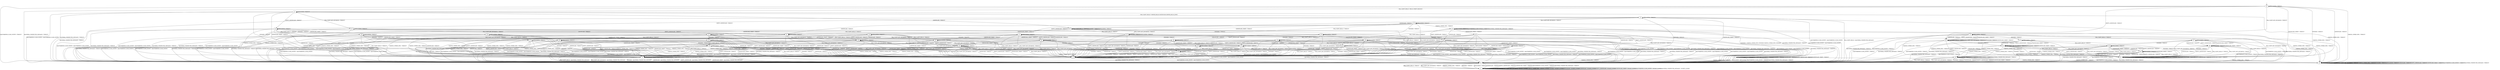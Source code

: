 digraph h12 {
s0 [label="s0"];
s1 [label="s1"];
s2 [label="s2"];
s6 [label="s6"];
s8 [label="s8"];
s11 [label="s11"];
s26 [label="s26"];
s3 [label="s3"];
s4 [label="s4"];
s7 [label="s7"];
s9 [label="s9"];
s10 [label="s10"];
s12 [label="s12"];
s20 [label="s20"];
s27 [label="s27"];
s32 [label="s32"];
s41 [label="s41"];
s5 [label="s5"];
s13 [label="s13"];
s16 [label="s16"];
s17 [label="s17"];
s18 [label="s18"];
s21 [label="s21"];
s23 [label="s23"];
s25 [label="s25"];
s30 [label="s30"];
s33 [label="s33"];
s34 [label="s34"];
s42 [label="s42"];
s14 [label="s14"];
s19 [label="s19"];
s22 [label="s22"];
s24 [label="s24"];
s36 [label="s36"];
s37 [label="s37"];
s39 [label="s39"];
s43 [label="s43"];
s44 [label="s44"];
s46 [label="s46"];
s15 [label="s15"];
s28 [label="s28"];
s29 [label="s29"];
s35 [label="s35"];
s38 [label="s38"];
s40 [label="s40"];
s45 [label="s45"];
s47 [label="s47"];
s49 [label="s49"];
s31 [label="s31"];
s48 [label="s48"];
s0 -> s1 [label="RSA_CLIENT_HELLO / HELLO_VERIFY_REQUEST"];
s0 -> s2 [label="RSA_CLIENT_KEY_EXCHANGE / TIMEOUT"];
s0 -> s8 [label="CHANGE_CIPHER_SPEC / TIMEOUT"];
s0 -> s11 [label="FINISHED / TIMEOUT"];
s0 -> s0 [label="APPLICATION / TIMEOUT"];
s0 -> s11 [label="CERTIFICATE / TIMEOUT"];
s0 -> s26 [label="EMPTY_CERTIFICATE / TIMEOUT"];
s0 -> s11 [label="CERTIFICATE_VERIFY / TIMEOUT"];
s0 -> s6 [label="Alert(WARNING,CLOSE_NOTIFY) / TIMEOUT"];
s0 -> s6 [label="Alert(FATAL,UNEXPECTED_MESSAGE) / TIMEOUT"];
s1 -> s3 [label="RSA_CLIENT_HELLO / SERVER_HELLO,CERTIFICATE,SERVER_HELLO_DONE"];
s1 -> s4 [label="RSA_CLIENT_KEY_EXCHANGE / TIMEOUT"];
s1 -> s8 [label="CHANGE_CIPHER_SPEC / TIMEOUT"];
s1 -> s9 [label="FINISHED / TIMEOUT"];
s1 -> s1 [label="APPLICATION / TIMEOUT"];
s1 -> s20 [label="CERTIFICATE / TIMEOUT"];
s1 -> s12 [label="EMPTY_CERTIFICATE / TIMEOUT"];
s1 -> s9 [label="CERTIFICATE_VERIFY / TIMEOUT"];
s1 -> s6 [label="Alert(WARNING,CLOSE_NOTIFY) / Alert(WARNING,CLOSE_NOTIFY)"];
s1 -> s6 [label="Alert(FATAL,UNEXPECTED_MESSAGE) / TIMEOUT"];
s2 -> s27 [label="RSA_CLIENT_HELLO / TIMEOUT"];
s2 -> s11 [label="RSA_CLIENT_KEY_EXCHANGE / TIMEOUT"];
s2 -> s10 [label="CHANGE_CIPHER_SPEC / TIMEOUT"];
s2 -> s32 [label="FINISHED / TIMEOUT"];
s2 -> s2 [label="APPLICATION / TIMEOUT"];
s2 -> s26 [label="CERTIFICATE / TIMEOUT"];
s2 -> s26 [label="EMPTY_CERTIFICATE / TIMEOUT"];
s2 -> s26 [label="CERTIFICATE_VERIFY / TIMEOUT"];
s2 -> s6 [label="Alert(WARNING,CLOSE_NOTIFY) / TIMEOUT"];
s2 -> s6 [label="Alert(FATAL,UNEXPECTED_MESSAGE) / TIMEOUT"];
s6 -> s7 [label="RSA_CLIENT_HELLO / TIMEOUT"];
s6 -> s7 [label="RSA_CLIENT_KEY_EXCHANGE / TIMEOUT"];
s6 -> s7 [label="CHANGE_CIPHER_SPEC / TIMEOUT"];
s6 -> s7 [label="FINISHED / TIMEOUT"];
s6 -> s7 [label="APPLICATION / TIMEOUT"];
s6 -> s7 [label="CERTIFICATE / TIMEOUT"];
s6 -> s7 [label="EMPTY_CERTIFICATE / TIMEOUT"];
s6 -> s7 [label="CERTIFICATE_VERIFY / TIMEOUT"];
s6 -> s7 [label="Alert(WARNING,CLOSE_NOTIFY) / TIMEOUT"];
s6 -> s7 [label="Alert(FATAL,UNEXPECTED_MESSAGE) / TIMEOUT"];
s8 -> s8 [label="RSA_CLIENT_HELLO / TIMEOUT"];
s8 -> s8 [label="RSA_CLIENT_KEY_EXCHANGE / TIMEOUT"];
s8 -> s8 [label="CHANGE_CIPHER_SPEC / TIMEOUT"];
s8 -> s8 [label="FINISHED / TIMEOUT"];
s8 -> s8 [label="APPLICATION / TIMEOUT"];
s8 -> s8 [label="CERTIFICATE / TIMEOUT"];
s8 -> s8 [label="EMPTY_CERTIFICATE / TIMEOUT"];
s8 -> s8 [label="CERTIFICATE_VERIFY / TIMEOUT"];
s8 -> s8 [label="Alert(WARNING,CLOSE_NOTIFY) / TIMEOUT"];
s8 -> s8 [label="Alert(FATAL,UNEXPECTED_MESSAGE) / TIMEOUT"];
s11 -> s11 [label="RSA_CLIENT_HELLO / TIMEOUT"];
s11 -> s11 [label="RSA_CLIENT_KEY_EXCHANGE / TIMEOUT"];
s11 -> s8 [label="CHANGE_CIPHER_SPEC / TIMEOUT"];
s11 -> s11 [label="FINISHED / TIMEOUT"];
s11 -> s11 [label="APPLICATION / TIMEOUT"];
s11 -> s11 [label="CERTIFICATE / TIMEOUT"];
s11 -> s11 [label="EMPTY_CERTIFICATE / TIMEOUT"];
s11 -> s11 [label="CERTIFICATE_VERIFY / TIMEOUT"];
s11 -> s6 [label="Alert(WARNING,CLOSE_NOTIFY) / TIMEOUT"];
s11 -> s6 [label="Alert(FATAL,UNEXPECTED_MESSAGE) / TIMEOUT"];
s26 -> s26 [label="RSA_CLIENT_HELLO / TIMEOUT"];
s26 -> s26 [label="RSA_CLIENT_KEY_EXCHANGE / TIMEOUT"];
s26 -> s10 [label="CHANGE_CIPHER_SPEC / TIMEOUT"];
s26 -> s41 [label="FINISHED / TIMEOUT"];
s26 -> s26 [label="APPLICATION / TIMEOUT"];
s26 -> s11 [label="CERTIFICATE / TIMEOUT"];
s26 -> s11 [label="EMPTY_CERTIFICATE / TIMEOUT"];
s26 -> s26 [label="CERTIFICATE_VERIFY / TIMEOUT"];
s26 -> s6 [label="Alert(WARNING,CLOSE_NOTIFY) / TIMEOUT"];
s26 -> s6 [label="Alert(FATAL,UNEXPECTED_MESSAGE) / TIMEOUT"];
s3 -> s6 [label="RSA_CLIENT_HELLO / Alert(FATAL,UNEXPECTED_MESSAGE)"];
s3 -> s13 [label="RSA_CLIENT_KEY_EXCHANGE / TIMEOUT"];
s3 -> s8 [label="CHANGE_CIPHER_SPEC / TIMEOUT"];
s3 -> s9 [label="FINISHED / TIMEOUT"];
s3 -> s3 [label="APPLICATION / TIMEOUT"];
s3 -> s20 [label="CERTIFICATE / TIMEOUT"];
s3 -> s12 [label="EMPTY_CERTIFICATE / TIMEOUT"];
s3 -> s9 [label="CERTIFICATE_VERIFY / TIMEOUT"];
s3 -> s6 [label="Alert(WARNING,CLOSE_NOTIFY) / Alert(WARNING,CLOSE_NOTIFY)"];
s3 -> s6 [label="Alert(FATAL,UNEXPECTED_MESSAGE) / TIMEOUT"];
s4 -> s17 [label="RSA_CLIENT_HELLO / TIMEOUT"];
s4 -> s9 [label="RSA_CLIENT_KEY_EXCHANGE / TIMEOUT"];
s4 -> s5 [label="CHANGE_CIPHER_SPEC / TIMEOUT"];
s4 -> s33 [label="FINISHED / TIMEOUT"];
s4 -> s4 [label="APPLICATION / TIMEOUT"];
s4 -> s21 [label="CERTIFICATE / TIMEOUT"];
s4 -> s21 [label="EMPTY_CERTIFICATE / TIMEOUT"];
s4 -> s16 [label="CERTIFICATE_VERIFY / TIMEOUT"];
s4 -> s6 [label="Alert(WARNING,CLOSE_NOTIFY) / Alert(WARNING,CLOSE_NOTIFY)"];
s4 -> s6 [label="Alert(FATAL,UNEXPECTED_MESSAGE) / TIMEOUT"];
s7 -> s7 [label="RSA_CLIENT_HELLO / SOCKET_CLOSED"];
s7 -> s7 [label="RSA_CLIENT_KEY_EXCHANGE / SOCKET_CLOSED"];
s7 -> s7 [label="CHANGE_CIPHER_SPEC / SOCKET_CLOSED"];
s7 -> s7 [label="FINISHED / SOCKET_CLOSED"];
s7 -> s7 [label="APPLICATION / SOCKET_CLOSED"];
s7 -> s7 [label="CERTIFICATE / SOCKET_CLOSED"];
s7 -> s7 [label="EMPTY_CERTIFICATE / SOCKET_CLOSED"];
s7 -> s7 [label="CERTIFICATE_VERIFY / SOCKET_CLOSED"];
s7 -> s7 [label="Alert(WARNING,CLOSE_NOTIFY) / SOCKET_CLOSED"];
s7 -> s7 [label="Alert(FATAL,UNEXPECTED_MESSAGE) / SOCKET_CLOSED"];
s9 -> s9 [label="RSA_CLIENT_HELLO / TIMEOUT"];
s9 -> s9 [label="RSA_CLIENT_KEY_EXCHANGE / TIMEOUT"];
s9 -> s8 [label="CHANGE_CIPHER_SPEC / TIMEOUT"];
s9 -> s9 [label="FINISHED / TIMEOUT"];
s9 -> s9 [label="APPLICATION / TIMEOUT"];
s9 -> s9 [label="CERTIFICATE / TIMEOUT"];
s9 -> s9 [label="EMPTY_CERTIFICATE / TIMEOUT"];
s9 -> s9 [label="CERTIFICATE_VERIFY / TIMEOUT"];
s9 -> s6 [label="Alert(WARNING,CLOSE_NOTIFY) / Alert(WARNING,CLOSE_NOTIFY)"];
s9 -> s6 [label="Alert(FATAL,UNEXPECTED_MESSAGE) / TIMEOUT"];
s10 -> s6 [label="RSA_CLIENT_HELLO / TIMEOUT"];
s10 -> s6 [label="RSA_CLIENT_KEY_EXCHANGE / TIMEOUT"];
s10 -> s8 [label="CHANGE_CIPHER_SPEC / TIMEOUT"];
s10 -> s6 [label="FINISHED / TIMEOUT"];
s10 -> s10 [label="APPLICATION / TIMEOUT"];
s10 -> s6 [label="CERTIFICATE / TIMEOUT"];
s10 -> s6 [label="EMPTY_CERTIFICATE / TIMEOUT"];
s10 -> s6 [label="CERTIFICATE_VERIFY / TIMEOUT"];
s10 -> s10 [label="Alert(WARNING,CLOSE_NOTIFY) / TIMEOUT"];
s10 -> s10 [label="Alert(FATAL,UNEXPECTED_MESSAGE) / TIMEOUT"];
s12 -> s18 [label="RSA_CLIENT_HELLO / TIMEOUT"];
s12 -> s21 [label="RSA_CLIENT_KEY_EXCHANGE / TIMEOUT"];
s12 -> s5 [label="CHANGE_CIPHER_SPEC / TIMEOUT"];
s12 -> s34 [label="FINISHED / TIMEOUT"];
s12 -> s12 [label="APPLICATION / TIMEOUT"];
s12 -> s9 [label="CERTIFICATE / TIMEOUT"];
s12 -> s9 [label="EMPTY_CERTIFICATE / TIMEOUT"];
s12 -> s23 [label="CERTIFICATE_VERIFY / TIMEOUT"];
s12 -> s6 [label="Alert(WARNING,CLOSE_NOTIFY) / Alert(WARNING,CLOSE_NOTIFY)"];
s12 -> s6 [label="Alert(FATAL,UNEXPECTED_MESSAGE) / TIMEOUT"];
s20 -> s20 [label="RSA_CLIENT_HELLO / TIMEOUT"];
s20 -> s25 [label="RSA_CLIENT_KEY_EXCHANGE / TIMEOUT"];
s20 -> s8 [label="CHANGE_CIPHER_SPEC / TIMEOUT"];
s20 -> s20 [label="FINISHED / TIMEOUT"];
s20 -> s20 [label="APPLICATION / TIMEOUT"];
s20 -> s9 [label="CERTIFICATE / TIMEOUT"];
s20 -> s9 [label="EMPTY_CERTIFICATE / TIMEOUT"];
s20 -> s23 [label="CERTIFICATE_VERIFY / TIMEOUT"];
s20 -> s6 [label="Alert(WARNING,CLOSE_NOTIFY) / Alert(WARNING,CLOSE_NOTIFY)"];
s20 -> s6 [label="Alert(FATAL,UNEXPECTED_MESSAGE) / TIMEOUT"];
s27 -> s11 [label="RSA_CLIENT_HELLO / TIMEOUT"];
s27 -> s11 [label="RSA_CLIENT_KEY_EXCHANGE / TIMEOUT"];
s27 -> s10 [label="CHANGE_CIPHER_SPEC / TIMEOUT"];
s27 -> s42 [label="FINISHED / TIMEOUT"];
s27 -> s27 [label="APPLICATION / TIMEOUT"];
s27 -> s30 [label="CERTIFICATE / TIMEOUT"];
s27 -> s30 [label="EMPTY_CERTIFICATE / TIMEOUT"];
s27 -> s30 [label="CERTIFICATE_VERIFY / TIMEOUT"];
s27 -> s6 [label="Alert(WARNING,CLOSE_NOTIFY) / TIMEOUT"];
s27 -> s6 [label="Alert(FATAL,UNEXPECTED_MESSAGE) / TIMEOUT"];
s32 -> s42 [label="RSA_CLIENT_HELLO / TIMEOUT"];
s32 -> s11 [label="RSA_CLIENT_KEY_EXCHANGE / TIMEOUT"];
s32 -> s10 [label="CHANGE_CIPHER_SPEC / TIMEOUT"];
s32 -> s11 [label="FINISHED / TIMEOUT"];
s32 -> s32 [label="APPLICATION / TIMEOUT"];
s32 -> s41 [label="CERTIFICATE / TIMEOUT"];
s32 -> s41 [label="EMPTY_CERTIFICATE / TIMEOUT"];
s32 -> s41 [label="CERTIFICATE_VERIFY / TIMEOUT"];
s32 -> s6 [label="Alert(WARNING,CLOSE_NOTIFY) / TIMEOUT"];
s32 -> s6 [label="Alert(FATAL,UNEXPECTED_MESSAGE) / TIMEOUT"];
s41 -> s43 [label="RSA_CLIENT_HELLO / TIMEOUT"];
s41 -> s41 [label="RSA_CLIENT_KEY_EXCHANGE / TIMEOUT"];
s41 -> s10 [label="CHANGE_CIPHER_SPEC / TIMEOUT"];
s41 -> s11 [label="FINISHED / TIMEOUT"];
s41 -> s41 [label="APPLICATION / TIMEOUT"];
s41 -> s11 [label="CERTIFICATE / TIMEOUT"];
s41 -> s11 [label="EMPTY_CERTIFICATE / TIMEOUT"];
s41 -> s41 [label="CERTIFICATE_VERIFY / TIMEOUT"];
s41 -> s6 [label="Alert(WARNING,CLOSE_NOTIFY) / TIMEOUT"];
s41 -> s6 [label="Alert(FATAL,UNEXPECTED_MESSAGE) / TIMEOUT"];
s5 -> s6 [label="RSA_CLIENT_HELLO / Alert(FATAL,UNEXPECTED_MESSAGE)"];
s5 -> s6 [label="RSA_CLIENT_KEY_EXCHANGE / Alert(FATAL,UNEXPECTED_MESSAGE)"];
s5 -> s8 [label="CHANGE_CIPHER_SPEC / TIMEOUT"];
s5 -> s6 [label="FINISHED / Alert(FATAL,UNEXPECTED_MESSAGE)"];
s5 -> s5 [label="APPLICATION / TIMEOUT"];
s5 -> s6 [label="CERTIFICATE / Alert(FATAL,UNEXPECTED_MESSAGE)"];
s5 -> s6 [label="EMPTY_CERTIFICATE / Alert(FATAL,UNEXPECTED_MESSAGE)"];
s5 -> s6 [label="CERTIFICATE_VERIFY / Alert(FATAL,UNEXPECTED_MESSAGE)"];
s5 -> s5 [label="Alert(WARNING,CLOSE_NOTIFY) / TIMEOUT"];
s5 -> s5 [label="Alert(FATAL,UNEXPECTED_MESSAGE) / TIMEOUT"];
s13 -> s17 [label="RSA_CLIENT_HELLO / TIMEOUT"];
s13 -> s9 [label="RSA_CLIENT_KEY_EXCHANGE / TIMEOUT"];
s13 -> s14 [label="CHANGE_CIPHER_SPEC / TIMEOUT"];
s13 -> s33 [label="FINISHED / TIMEOUT"];
s13 -> s13 [label="APPLICATION / TIMEOUT"];
s13 -> s21 [label="CERTIFICATE / TIMEOUT"];
s13 -> s21 [label="EMPTY_CERTIFICATE / TIMEOUT"];
s13 -> s16 [label="CERTIFICATE_VERIFY / TIMEOUT"];
s13 -> s6 [label="Alert(WARNING,CLOSE_NOTIFY) / Alert(WARNING,CLOSE_NOTIFY)"];
s13 -> s6 [label="Alert(FATAL,UNEXPECTED_MESSAGE) / TIMEOUT"];
s16 -> s19 [label="RSA_CLIENT_HELLO / TIMEOUT"];
s16 -> s9 [label="RSA_CLIENT_KEY_EXCHANGE / TIMEOUT"];
s16 -> s5 [label="CHANGE_CIPHER_SPEC / TIMEOUT"];
s16 -> s36 [label="FINISHED / TIMEOUT"];
s16 -> s16 [label="APPLICATION / TIMEOUT"];
s16 -> s44 [label="CERTIFICATE / TIMEOUT"];
s16 -> s44 [label="EMPTY_CERTIFICATE / TIMEOUT"];
s16 -> s9 [label="CERTIFICATE_VERIFY / TIMEOUT"];
s16 -> s6 [label="Alert(WARNING,CLOSE_NOTIFY) / Alert(WARNING,CLOSE_NOTIFY)"];
s16 -> s6 [label="Alert(FATAL,UNEXPECTED_MESSAGE) / TIMEOUT"];
s17 -> s9 [label="RSA_CLIENT_HELLO / TIMEOUT"];
s17 -> s9 [label="RSA_CLIENT_KEY_EXCHANGE / TIMEOUT"];
s17 -> s5 [label="CHANGE_CIPHER_SPEC / TIMEOUT"];
s17 -> s35 [label="FINISHED / TIMEOUT"];
s17 -> s17 [label="APPLICATION / TIMEOUT"];
s17 -> s22 [label="CERTIFICATE / TIMEOUT"];
s17 -> s22 [label="EMPTY_CERTIFICATE / TIMEOUT"];
s17 -> s19 [label="CERTIFICATE_VERIFY / TIMEOUT"];
s17 -> s6 [label="Alert(WARNING,CLOSE_NOTIFY) / Alert(WARNING,CLOSE_NOTIFY)"];
s17 -> s6 [label="Alert(FATAL,UNEXPECTED_MESSAGE) / TIMEOUT"];
s18 -> s9 [label="RSA_CLIENT_HELLO / TIMEOUT"];
s18 -> s22 [label="RSA_CLIENT_KEY_EXCHANGE / TIMEOUT"];
s18 -> s5 [label="CHANGE_CIPHER_SPEC / TIMEOUT"];
s18 -> s37 [label="FINISHED / TIMEOUT"];
s18 -> s18 [label="APPLICATION / TIMEOUT"];
s18 -> s9 [label="CERTIFICATE / TIMEOUT"];
s18 -> s9 [label="EMPTY_CERTIFICATE / TIMEOUT"];
s18 -> s24 [label="CERTIFICATE_VERIFY / TIMEOUT"];
s18 -> s6 [label="Alert(WARNING,CLOSE_NOTIFY) / Alert(WARNING,CLOSE_NOTIFY)"];
s18 -> s6 [label="Alert(FATAL,UNEXPECTED_MESSAGE) / TIMEOUT"];
s21 -> s22 [label="RSA_CLIENT_HELLO / TIMEOUT"];
s21 -> s9 [label="RSA_CLIENT_KEY_EXCHANGE / TIMEOUT"];
s21 -> s5 [label="CHANGE_CIPHER_SPEC / TIMEOUT"];
s21 -> s46 [label="FINISHED / TIMEOUT"];
s21 -> s21 [label="APPLICATION / TIMEOUT"];
s21 -> s9 [label="CERTIFICATE / TIMEOUT"];
s21 -> s9 [label="EMPTY_CERTIFICATE / TIMEOUT"];
s21 -> s44 [label="CERTIFICATE_VERIFY / TIMEOUT"];
s21 -> s6 [label="Alert(WARNING,CLOSE_NOTIFY) / Alert(WARNING,CLOSE_NOTIFY)"];
s21 -> s6 [label="Alert(FATAL,UNEXPECTED_MESSAGE) / TIMEOUT"];
s23 -> s24 [label="RSA_CLIENT_HELLO / TIMEOUT"];
s23 -> s44 [label="RSA_CLIENT_KEY_EXCHANGE / TIMEOUT"];
s23 -> s5 [label="CHANGE_CIPHER_SPEC / TIMEOUT"];
s23 -> s39 [label="FINISHED / TIMEOUT"];
s23 -> s23 [label="APPLICATION / TIMEOUT"];
s23 -> s9 [label="CERTIFICATE / TIMEOUT"];
s23 -> s9 [label="EMPTY_CERTIFICATE / TIMEOUT"];
s23 -> s9 [label="CERTIFICATE_VERIFY / TIMEOUT"];
s23 -> s6 [label="Alert(WARNING,CLOSE_NOTIFY) / Alert(WARNING,CLOSE_NOTIFY)"];
s23 -> s6 [label="Alert(FATAL,UNEXPECTED_MESSAGE) / TIMEOUT"];
s25 -> s20 [label="RSA_CLIENT_HELLO / TIMEOUT"];
s25 -> s9 [label="RSA_CLIENT_KEY_EXCHANGE / TIMEOUT"];
s25 -> s8 [label="CHANGE_CIPHER_SPEC / TIMEOUT"];
s25 -> s25 [label="FINISHED / TIMEOUT"];
s25 -> s25 [label="APPLICATION / TIMEOUT"];
s25 -> s9 [label="CERTIFICATE / TIMEOUT"];
s25 -> s9 [label="EMPTY_CERTIFICATE / TIMEOUT"];
s25 -> s44 [label="CERTIFICATE_VERIFY / TIMEOUT"];
s25 -> s6 [label="Alert(WARNING,CLOSE_NOTIFY) / Alert(WARNING,CLOSE_NOTIFY)"];
s25 -> s6 [label="Alert(FATAL,UNEXPECTED_MESSAGE) / TIMEOUT"];
s30 -> s11 [label="RSA_CLIENT_HELLO / TIMEOUT"];
s30 -> s11 [label="RSA_CLIENT_KEY_EXCHANGE / TIMEOUT"];
s30 -> s10 [label="CHANGE_CIPHER_SPEC / TIMEOUT"];
s30 -> s43 [label="FINISHED / TIMEOUT"];
s30 -> s30 [label="APPLICATION / TIMEOUT"];
s30 -> s11 [label="CERTIFICATE / TIMEOUT"];
s30 -> s11 [label="EMPTY_CERTIFICATE / TIMEOUT"];
s30 -> s30 [label="CERTIFICATE_VERIFY / TIMEOUT"];
s30 -> s6 [label="Alert(WARNING,CLOSE_NOTIFY) / TIMEOUT"];
s30 -> s6 [label="Alert(FATAL,UNEXPECTED_MESSAGE) / TIMEOUT"];
s33 -> s35 [label="RSA_CLIENT_HELLO / TIMEOUT"];
s33 -> s9 [label="RSA_CLIENT_KEY_EXCHANGE / TIMEOUT"];
s33 -> s5 [label="CHANGE_CIPHER_SPEC / TIMEOUT"];
s33 -> s9 [label="FINISHED / TIMEOUT"];
s33 -> s33 [label="APPLICATION / TIMEOUT"];
s33 -> s46 [label="CERTIFICATE / TIMEOUT"];
s33 -> s46 [label="EMPTY_CERTIFICATE / TIMEOUT"];
s33 -> s36 [label="CERTIFICATE_VERIFY / TIMEOUT"];
s33 -> s6 [label="Alert(WARNING,CLOSE_NOTIFY) / Alert(WARNING,CLOSE_NOTIFY)"];
s33 -> s6 [label="Alert(FATAL,UNEXPECTED_MESSAGE) / TIMEOUT"];
s34 -> s37 [label="RSA_CLIENT_HELLO / TIMEOUT"];
s34 -> s46 [label="RSA_CLIENT_KEY_EXCHANGE / TIMEOUT"];
s34 -> s5 [label="CHANGE_CIPHER_SPEC / TIMEOUT"];
s34 -> s9 [label="FINISHED / TIMEOUT"];
s34 -> s34 [label="APPLICATION / TIMEOUT"];
s34 -> s9 [label="CERTIFICATE / TIMEOUT"];
s34 -> s9 [label="EMPTY_CERTIFICATE / TIMEOUT"];
s34 -> s39 [label="CERTIFICATE_VERIFY / TIMEOUT"];
s34 -> s6 [label="Alert(WARNING,CLOSE_NOTIFY) / Alert(WARNING,CLOSE_NOTIFY)"];
s34 -> s6 [label="Alert(FATAL,UNEXPECTED_MESSAGE) / TIMEOUT"];
s42 -> s11 [label="RSA_CLIENT_HELLO / TIMEOUT"];
s42 -> s11 [label="RSA_CLIENT_KEY_EXCHANGE / TIMEOUT"];
s42 -> s10 [label="CHANGE_CIPHER_SPEC / TIMEOUT"];
s42 -> s11 [label="FINISHED / TIMEOUT"];
s42 -> s42 [label="APPLICATION / TIMEOUT"];
s42 -> s43 [label="CERTIFICATE / TIMEOUT"];
s42 -> s43 [label="EMPTY_CERTIFICATE / TIMEOUT"];
s42 -> s43 [label="CERTIFICATE_VERIFY / TIMEOUT"];
s42 -> s6 [label="Alert(WARNING,CLOSE_NOTIFY) / TIMEOUT"];
s42 -> s6 [label="Alert(FATAL,UNEXPECTED_MESSAGE) / TIMEOUT"];
s14 -> s35 [label="RSA_CLIENT_HELLO / TIMEOUT"];
s14 -> s9 [label="RSA_CLIENT_KEY_EXCHANGE / TIMEOUT"];
s14 -> s8 [label="CHANGE_CIPHER_SPEC / TIMEOUT"];
s14 -> s15 [label="FINISHED / CHANGE_CIPHER_SPEC,FINISHED,CHANGE_CIPHER_SPEC,FINISHED"];
s14 -> s14 [label="APPLICATION / TIMEOUT"];
s14 -> s28 [label="CERTIFICATE / TIMEOUT"];
s14 -> s28 [label="EMPTY_CERTIFICATE / TIMEOUT"];
s14 -> s29 [label="CERTIFICATE_VERIFY / TIMEOUT"];
s14 -> s14 [label="Alert(WARNING,CLOSE_NOTIFY) / TIMEOUT"];
s14 -> s14 [label="Alert(FATAL,UNEXPECTED_MESSAGE) / TIMEOUT"];
s19 -> s9 [label="RSA_CLIENT_HELLO / TIMEOUT"];
s19 -> s9 [label="RSA_CLIENT_KEY_EXCHANGE / TIMEOUT"];
s19 -> s5 [label="CHANGE_CIPHER_SPEC / TIMEOUT"];
s19 -> s38 [label="FINISHED / TIMEOUT"];
s19 -> s19 [label="APPLICATION / TIMEOUT"];
s19 -> s45 [label="CERTIFICATE / TIMEOUT"];
s19 -> s45 [label="EMPTY_CERTIFICATE / TIMEOUT"];
s19 -> s9 [label="CERTIFICATE_VERIFY / TIMEOUT"];
s19 -> s6 [label="Alert(WARNING,CLOSE_NOTIFY) / Alert(WARNING,CLOSE_NOTIFY)"];
s19 -> s6 [label="Alert(FATAL,UNEXPECTED_MESSAGE) / TIMEOUT"];
s22 -> s9 [label="RSA_CLIENT_HELLO / TIMEOUT"];
s22 -> s9 [label="RSA_CLIENT_KEY_EXCHANGE / TIMEOUT"];
s22 -> s5 [label="CHANGE_CIPHER_SPEC / TIMEOUT"];
s22 -> s47 [label="FINISHED / TIMEOUT"];
s22 -> s22 [label="APPLICATION / TIMEOUT"];
s22 -> s9 [label="CERTIFICATE / TIMEOUT"];
s22 -> s9 [label="EMPTY_CERTIFICATE / TIMEOUT"];
s22 -> s45 [label="CERTIFICATE_VERIFY / TIMEOUT"];
s22 -> s6 [label="Alert(WARNING,CLOSE_NOTIFY) / Alert(WARNING,CLOSE_NOTIFY)"];
s22 -> s6 [label="Alert(FATAL,UNEXPECTED_MESSAGE) / TIMEOUT"];
s24 -> s9 [label="RSA_CLIENT_HELLO / TIMEOUT"];
s24 -> s45 [label="RSA_CLIENT_KEY_EXCHANGE / TIMEOUT"];
s24 -> s5 [label="CHANGE_CIPHER_SPEC / TIMEOUT"];
s24 -> s40 [label="FINISHED / TIMEOUT"];
s24 -> s24 [label="APPLICATION / TIMEOUT"];
s24 -> s9 [label="CERTIFICATE / TIMEOUT"];
s24 -> s9 [label="EMPTY_CERTIFICATE / TIMEOUT"];
s24 -> s9 [label="CERTIFICATE_VERIFY / TIMEOUT"];
s24 -> s6 [label="Alert(WARNING,CLOSE_NOTIFY) / Alert(WARNING,CLOSE_NOTIFY)"];
s24 -> s6 [label="Alert(FATAL,UNEXPECTED_MESSAGE) / TIMEOUT"];
s36 -> s38 [label="RSA_CLIENT_HELLO / TIMEOUT"];
s36 -> s9 [label="RSA_CLIENT_KEY_EXCHANGE / TIMEOUT"];
s36 -> s5 [label="CHANGE_CIPHER_SPEC / TIMEOUT"];
s36 -> s9 [label="FINISHED / TIMEOUT"];
s36 -> s36 [label="APPLICATION / TIMEOUT"];
s36 -> s49 [label="CERTIFICATE / TIMEOUT"];
s36 -> s49 [label="EMPTY_CERTIFICATE / TIMEOUT"];
s36 -> s9 [label="CERTIFICATE_VERIFY / TIMEOUT"];
s36 -> s6 [label="Alert(WARNING,CLOSE_NOTIFY) / Alert(WARNING,CLOSE_NOTIFY)"];
s36 -> s6 [label="Alert(FATAL,UNEXPECTED_MESSAGE) / TIMEOUT"];
s37 -> s9 [label="RSA_CLIENT_HELLO / TIMEOUT"];
s37 -> s47 [label="RSA_CLIENT_KEY_EXCHANGE / TIMEOUT"];
s37 -> s5 [label="CHANGE_CIPHER_SPEC / TIMEOUT"];
s37 -> s9 [label="FINISHED / TIMEOUT"];
s37 -> s37 [label="APPLICATION / TIMEOUT"];
s37 -> s9 [label="CERTIFICATE / TIMEOUT"];
s37 -> s9 [label="EMPTY_CERTIFICATE / TIMEOUT"];
s37 -> s40 [label="CERTIFICATE_VERIFY / TIMEOUT"];
s37 -> s6 [label="Alert(WARNING,CLOSE_NOTIFY) / Alert(WARNING,CLOSE_NOTIFY)"];
s37 -> s6 [label="Alert(FATAL,UNEXPECTED_MESSAGE) / TIMEOUT"];
s39 -> s40 [label="RSA_CLIENT_HELLO / TIMEOUT"];
s39 -> s49 [label="RSA_CLIENT_KEY_EXCHANGE / TIMEOUT"];
s39 -> s5 [label="CHANGE_CIPHER_SPEC / TIMEOUT"];
s39 -> s9 [label="FINISHED / TIMEOUT"];
s39 -> s39 [label="APPLICATION / TIMEOUT"];
s39 -> s9 [label="CERTIFICATE / TIMEOUT"];
s39 -> s9 [label="EMPTY_CERTIFICATE / TIMEOUT"];
s39 -> s9 [label="CERTIFICATE_VERIFY / TIMEOUT"];
s39 -> s6 [label="Alert(WARNING,CLOSE_NOTIFY) / Alert(WARNING,CLOSE_NOTIFY)"];
s39 -> s6 [label="Alert(FATAL,UNEXPECTED_MESSAGE) / TIMEOUT"];
s43 -> s11 [label="RSA_CLIENT_HELLO / TIMEOUT"];
s43 -> s11 [label="RSA_CLIENT_KEY_EXCHANGE / TIMEOUT"];
s43 -> s10 [label="CHANGE_CIPHER_SPEC / TIMEOUT"];
s43 -> s11 [label="FINISHED / TIMEOUT"];
s43 -> s43 [label="APPLICATION / TIMEOUT"];
s43 -> s11 [label="CERTIFICATE / TIMEOUT"];
s43 -> s11 [label="EMPTY_CERTIFICATE / TIMEOUT"];
s43 -> s43 [label="CERTIFICATE_VERIFY / TIMEOUT"];
s43 -> s6 [label="Alert(WARNING,CLOSE_NOTIFY) / TIMEOUT"];
s43 -> s6 [label="Alert(FATAL,UNEXPECTED_MESSAGE) / TIMEOUT"];
s44 -> s45 [label="RSA_CLIENT_HELLO / TIMEOUT"];
s44 -> s9 [label="RSA_CLIENT_KEY_EXCHANGE / TIMEOUT"];
s44 -> s5 [label="CHANGE_CIPHER_SPEC / TIMEOUT"];
s44 -> s49 [label="FINISHED / TIMEOUT"];
s44 -> s44 [label="APPLICATION / TIMEOUT"];
s44 -> s9 [label="CERTIFICATE / TIMEOUT"];
s44 -> s9 [label="EMPTY_CERTIFICATE / TIMEOUT"];
s44 -> s9 [label="CERTIFICATE_VERIFY / TIMEOUT"];
s44 -> s6 [label="Alert(WARNING,CLOSE_NOTIFY) / Alert(WARNING,CLOSE_NOTIFY)"];
s44 -> s6 [label="Alert(FATAL,UNEXPECTED_MESSAGE) / TIMEOUT"];
s46 -> s47 [label="RSA_CLIENT_HELLO / TIMEOUT"];
s46 -> s9 [label="RSA_CLIENT_KEY_EXCHANGE / TIMEOUT"];
s46 -> s5 [label="CHANGE_CIPHER_SPEC / TIMEOUT"];
s46 -> s9 [label="FINISHED / TIMEOUT"];
s46 -> s46 [label="APPLICATION / TIMEOUT"];
s46 -> s9 [label="CERTIFICATE / TIMEOUT"];
s46 -> s9 [label="EMPTY_CERTIFICATE / TIMEOUT"];
s46 -> s49 [label="CERTIFICATE_VERIFY / TIMEOUT"];
s46 -> s6 [label="Alert(WARNING,CLOSE_NOTIFY) / Alert(WARNING,CLOSE_NOTIFY)"];
s46 -> s6 [label="Alert(FATAL,UNEXPECTED_MESSAGE) / TIMEOUT"];
s15 -> s15 [label="RSA_CLIENT_HELLO / TIMEOUT"];
s15 -> s15 [label="RSA_CLIENT_KEY_EXCHANGE / TIMEOUT"];
s15 -> s8 [label="CHANGE_CIPHER_SPEC / TIMEOUT"];
s15 -> s15 [label="FINISHED / TIMEOUT"];
s15 -> s6 [label="APPLICATION / APPLICATION"];
s15 -> s15 [label="CERTIFICATE / TIMEOUT"];
s15 -> s15 [label="EMPTY_CERTIFICATE / TIMEOUT"];
s15 -> s15 [label="CERTIFICATE_VERIFY / TIMEOUT"];
s15 -> s6 [label="Alert(WARNING,CLOSE_NOTIFY) / TIMEOUT"];
s15 -> s6 [label="Alert(FATAL,UNEXPECTED_MESSAGE) / TIMEOUT"];
s28 -> s47 [label="RSA_CLIENT_HELLO / TIMEOUT"];
s28 -> s9 [label="RSA_CLIENT_KEY_EXCHANGE / TIMEOUT"];
s28 -> s5 [label="CHANGE_CIPHER_SPEC / TIMEOUT"];
s28 -> s28 [label="FINISHED / TIMEOUT"];
s28 -> s9 [label="APPLICATION / TIMEOUT"];
s28 -> s9 [label="CERTIFICATE / TIMEOUT"];
s28 -> s9 [label="EMPTY_CERTIFICATE / TIMEOUT"];
s28 -> s31 [label="CERTIFICATE_VERIFY / TIMEOUT"];
s28 -> s6 [label="Alert(WARNING,CLOSE_NOTIFY) / Alert(WARNING,CLOSE_NOTIFY)"];
s28 -> s6 [label="Alert(FATAL,UNEXPECTED_MESSAGE) / TIMEOUT"];
s29 -> s38 [label="RSA_CLIENT_HELLO / TIMEOUT"];
s29 -> s9 [label="RSA_CLIENT_KEY_EXCHANGE / TIMEOUT"];
s29 -> s5 [label="CHANGE_CIPHER_SPEC / TIMEOUT"];
s29 -> s36 [label="FINISHED / TIMEOUT"];
s29 -> s9 [label="APPLICATION / TIMEOUT"];
s29 -> s31 [label="CERTIFICATE / TIMEOUT"];
s29 -> s31 [label="EMPTY_CERTIFICATE / TIMEOUT"];
s29 -> s9 [label="CERTIFICATE_VERIFY / TIMEOUT"];
s29 -> s6 [label="Alert(WARNING,CLOSE_NOTIFY) / Alert(WARNING,CLOSE_NOTIFY)"];
s29 -> s6 [label="Alert(FATAL,UNEXPECTED_MESSAGE) / TIMEOUT"];
s35 -> s9 [label="RSA_CLIENT_HELLO / TIMEOUT"];
s35 -> s9 [label="RSA_CLIENT_KEY_EXCHANGE / TIMEOUT"];
s35 -> s5 [label="CHANGE_CIPHER_SPEC / TIMEOUT"];
s35 -> s35 [label="FINISHED / TIMEOUT"];
s35 -> s9 [label="APPLICATION / TIMEOUT"];
s35 -> s47 [label="CERTIFICATE / TIMEOUT"];
s35 -> s47 [label="EMPTY_CERTIFICATE / TIMEOUT"];
s35 -> s38 [label="CERTIFICATE_VERIFY / TIMEOUT"];
s35 -> s6 [label="Alert(WARNING,CLOSE_NOTIFY) / Alert(WARNING,CLOSE_NOTIFY)"];
s35 -> s6 [label="Alert(FATAL,UNEXPECTED_MESSAGE) / TIMEOUT"];
s38 -> s9 [label="RSA_CLIENT_HELLO / TIMEOUT"];
s38 -> s9 [label="RSA_CLIENT_KEY_EXCHANGE / TIMEOUT"];
s38 -> s5 [label="CHANGE_CIPHER_SPEC / TIMEOUT"];
s38 -> s9 [label="FINISHED / TIMEOUT"];
s38 -> s38 [label="APPLICATION / TIMEOUT"];
s38 -> s48 [label="CERTIFICATE / TIMEOUT"];
s38 -> s48 [label="EMPTY_CERTIFICATE / TIMEOUT"];
s38 -> s9 [label="CERTIFICATE_VERIFY / TIMEOUT"];
s38 -> s6 [label="Alert(WARNING,CLOSE_NOTIFY) / Alert(WARNING,CLOSE_NOTIFY)"];
s38 -> s6 [label="Alert(FATAL,UNEXPECTED_MESSAGE) / TIMEOUT"];
s40 -> s9 [label="RSA_CLIENT_HELLO / TIMEOUT"];
s40 -> s48 [label="RSA_CLIENT_KEY_EXCHANGE / TIMEOUT"];
s40 -> s5 [label="CHANGE_CIPHER_SPEC / TIMEOUT"];
s40 -> s9 [label="FINISHED / TIMEOUT"];
s40 -> s40 [label="APPLICATION / TIMEOUT"];
s40 -> s9 [label="CERTIFICATE / TIMEOUT"];
s40 -> s9 [label="EMPTY_CERTIFICATE / TIMEOUT"];
s40 -> s9 [label="CERTIFICATE_VERIFY / TIMEOUT"];
s40 -> s6 [label="Alert(WARNING,CLOSE_NOTIFY) / Alert(WARNING,CLOSE_NOTIFY)"];
s40 -> s6 [label="Alert(FATAL,UNEXPECTED_MESSAGE) / TIMEOUT"];
s45 -> s9 [label="RSA_CLIENT_HELLO / TIMEOUT"];
s45 -> s9 [label="RSA_CLIENT_KEY_EXCHANGE / TIMEOUT"];
s45 -> s5 [label="CHANGE_CIPHER_SPEC / TIMEOUT"];
s45 -> s48 [label="FINISHED / TIMEOUT"];
s45 -> s45 [label="APPLICATION / TIMEOUT"];
s45 -> s9 [label="CERTIFICATE / TIMEOUT"];
s45 -> s9 [label="EMPTY_CERTIFICATE / TIMEOUT"];
s45 -> s9 [label="CERTIFICATE_VERIFY / TIMEOUT"];
s45 -> s6 [label="Alert(WARNING,CLOSE_NOTIFY) / Alert(WARNING,CLOSE_NOTIFY)"];
s45 -> s6 [label="Alert(FATAL,UNEXPECTED_MESSAGE) / TIMEOUT"];
s47 -> s9 [label="RSA_CLIENT_HELLO / TIMEOUT"];
s47 -> s9 [label="RSA_CLIENT_KEY_EXCHANGE / TIMEOUT"];
s47 -> s5 [label="CHANGE_CIPHER_SPEC / TIMEOUT"];
s47 -> s9 [label="FINISHED / TIMEOUT"];
s47 -> s47 [label="APPLICATION / TIMEOUT"];
s47 -> s9 [label="CERTIFICATE / TIMEOUT"];
s47 -> s9 [label="EMPTY_CERTIFICATE / TIMEOUT"];
s47 -> s48 [label="CERTIFICATE_VERIFY / TIMEOUT"];
s47 -> s6 [label="Alert(WARNING,CLOSE_NOTIFY) / Alert(WARNING,CLOSE_NOTIFY)"];
s47 -> s6 [label="Alert(FATAL,UNEXPECTED_MESSAGE) / TIMEOUT"];
s49 -> s48 [label="RSA_CLIENT_HELLO / TIMEOUT"];
s49 -> s9 [label="RSA_CLIENT_KEY_EXCHANGE / TIMEOUT"];
s49 -> s5 [label="CHANGE_CIPHER_SPEC / TIMEOUT"];
s49 -> s9 [label="FINISHED / TIMEOUT"];
s49 -> s49 [label="APPLICATION / TIMEOUT"];
s49 -> s9 [label="CERTIFICATE / TIMEOUT"];
s49 -> s9 [label="EMPTY_CERTIFICATE / TIMEOUT"];
s49 -> s9 [label="CERTIFICATE_VERIFY / TIMEOUT"];
s49 -> s6 [label="Alert(WARNING,CLOSE_NOTIFY) / Alert(WARNING,CLOSE_NOTIFY)"];
s49 -> s6 [label="Alert(FATAL,UNEXPECTED_MESSAGE) / TIMEOUT"];
s31 -> s48 [label="RSA_CLIENT_HELLO / TIMEOUT"];
s31 -> s9 [label="RSA_CLIENT_KEY_EXCHANGE / TIMEOUT"];
s31 -> s5 [label="CHANGE_CIPHER_SPEC / TIMEOUT"];
s31 -> s31 [label="FINISHED / TIMEOUT"];
s31 -> s9 [label="APPLICATION / TIMEOUT"];
s31 -> s9 [label="CERTIFICATE / TIMEOUT"];
s31 -> s9 [label="EMPTY_CERTIFICATE / TIMEOUT"];
s31 -> s9 [label="CERTIFICATE_VERIFY / TIMEOUT"];
s31 -> s6 [label="Alert(WARNING,CLOSE_NOTIFY) / Alert(WARNING,CLOSE_NOTIFY)"];
s31 -> s6 [label="Alert(FATAL,UNEXPECTED_MESSAGE) / TIMEOUT"];
s48 -> s9 [label="RSA_CLIENT_HELLO / TIMEOUT"];
s48 -> s9 [label="RSA_CLIENT_KEY_EXCHANGE / TIMEOUT"];
s48 -> s5 [label="CHANGE_CIPHER_SPEC / TIMEOUT"];
s48 -> s48 [label="FINISHED / TIMEOUT"];
s48 -> s9 [label="APPLICATION / TIMEOUT"];
s48 -> s9 [label="CERTIFICATE / TIMEOUT"];
s48 -> s9 [label="EMPTY_CERTIFICATE / TIMEOUT"];
s48 -> s9 [label="CERTIFICATE_VERIFY / TIMEOUT"];
s48 -> s6 [label="Alert(WARNING,CLOSE_NOTIFY) / Alert(WARNING,CLOSE_NOTIFY)"];
s48 -> s6 [label="Alert(FATAL,UNEXPECTED_MESSAGE) / TIMEOUT"];
__start0 [shape=none, label=""];
__start0 -> s0 [label=""];
}

